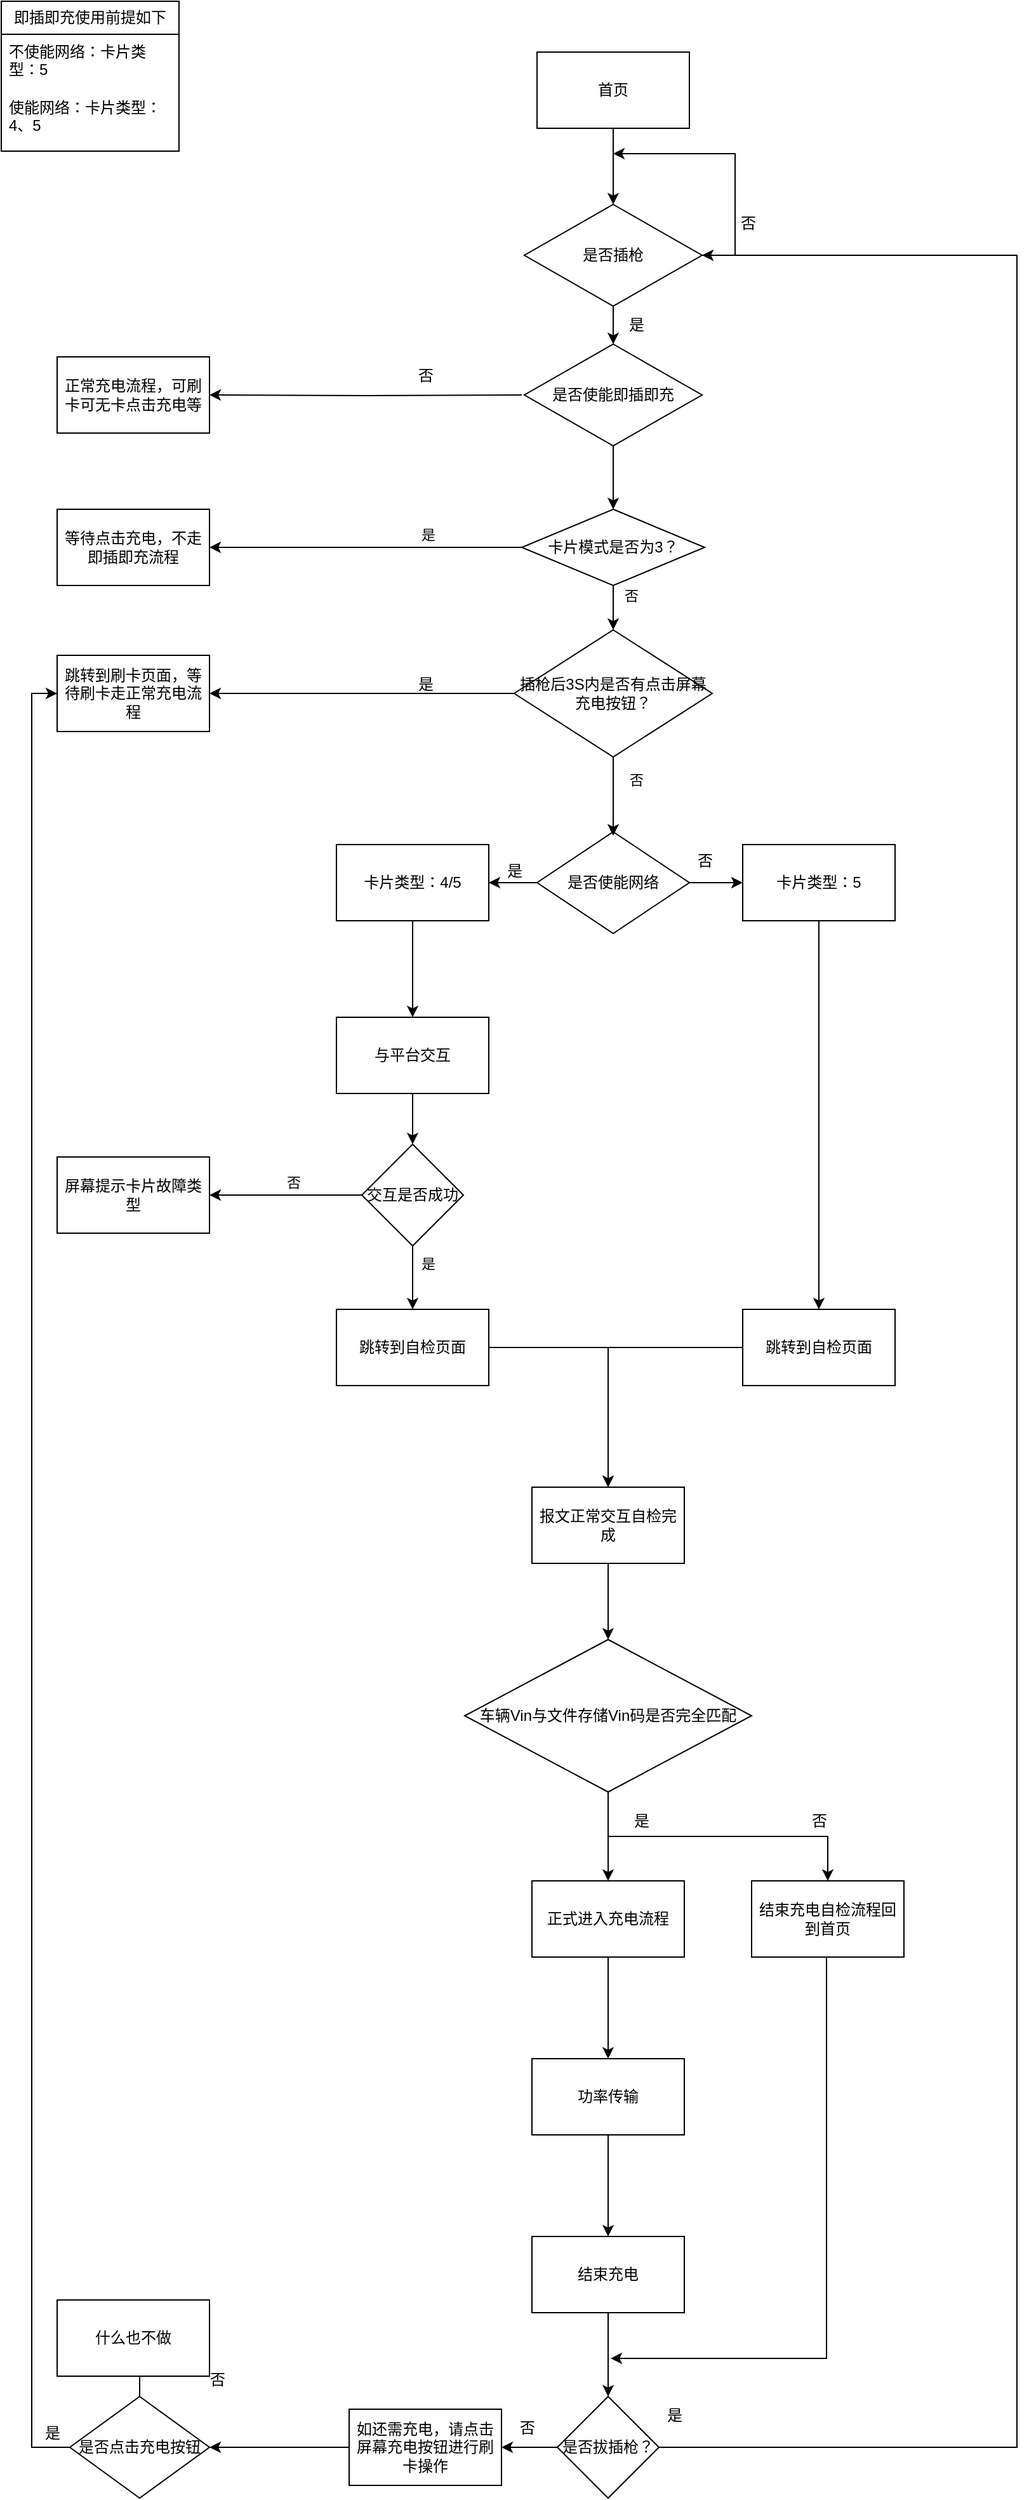 <mxfile version="26.1.0">
  <diagram name="第 1 页" id="9cIVjtcakUyVUGA3XNN7">
    <mxGraphModel dx="2683" dy="1280" grid="1" gridSize="10" guides="1" tooltips="1" connect="1" arrows="1" fold="1" page="1" pageScale="1" pageWidth="827" pageHeight="1169" math="0" shadow="0">
      <root>
        <mxCell id="0" />
        <mxCell id="1" parent="0" />
        <mxCell id="ppGhZPvesxdBHtW0obNA-3" value="即插即充使用前提如下" style="swimlane;fontStyle=0;childLayout=stackLayout;horizontal=1;startSize=26;fillColor=none;horizontalStack=0;resizeParent=1;resizeParentMax=0;resizeLast=0;collapsible=1;marginBottom=0;whiteSpace=wrap;html=1;" vertex="1" parent="1">
          <mxGeometry y="10" width="140" height="118" as="geometry" />
        </mxCell>
        <mxCell id="ppGhZPvesxdBHtW0obNA-4" value="不使能网络：卡片类型：5" style="text;strokeColor=none;fillColor=none;align=left;verticalAlign=top;spacingLeft=4;spacingRight=4;overflow=hidden;rotatable=0;points=[[0,0.5],[1,0.5]];portConstraint=eastwest;whiteSpace=wrap;html=1;" vertex="1" parent="ppGhZPvesxdBHtW0obNA-3">
          <mxGeometry y="26" width="140" height="44" as="geometry" />
        </mxCell>
        <mxCell id="ppGhZPvesxdBHtW0obNA-7" value="使能网络：卡片类型：4、5" style="text;strokeColor=none;fillColor=none;align=left;verticalAlign=top;spacingLeft=4;spacingRight=4;overflow=hidden;rotatable=0;points=[[0,0.5],[1,0.5]];portConstraint=eastwest;whiteSpace=wrap;html=1;" vertex="1" parent="ppGhZPvesxdBHtW0obNA-3">
          <mxGeometry y="70" width="140" height="48" as="geometry" />
        </mxCell>
        <mxCell id="ppGhZPvesxdBHtW0obNA-15" value="首页" style="rounded=0;whiteSpace=wrap;html=1;" vertex="1" parent="1">
          <mxGeometry x="422" y="50" width="120" height="60" as="geometry" />
        </mxCell>
        <mxCell id="ppGhZPvesxdBHtW0obNA-119" value="" style="edgeStyle=orthogonalEdgeStyle;rounded=0;orthogonalLoop=1;jettySize=auto;html=1;exitX=0.5;exitY=1;exitDx=0;exitDy=0;" edge="1" parent="1" source="ppGhZPvesxdBHtW0obNA-15" target="ppGhZPvesxdBHtW0obNA-118">
          <mxGeometry relative="1" as="geometry">
            <mxPoint x="482" y="210" as="sourcePoint" />
          </mxGeometry>
        </mxCell>
        <mxCell id="ppGhZPvesxdBHtW0obNA-29" value="" style="edgeStyle=orthogonalEdgeStyle;rounded=0;orthogonalLoop=1;jettySize=auto;html=1;" edge="1" parent="1" source="ppGhZPvesxdBHtW0obNA-22" target="ppGhZPvesxdBHtW0obNA-28">
          <mxGeometry relative="1" as="geometry" />
        </mxCell>
        <mxCell id="ppGhZPvesxdBHtW0obNA-31" value="" style="edgeStyle=orthogonalEdgeStyle;rounded=0;orthogonalLoop=1;jettySize=auto;html=1;" edge="1" parent="1" source="ppGhZPvesxdBHtW0obNA-22" target="ppGhZPvesxdBHtW0obNA-30">
          <mxGeometry relative="1" as="geometry" />
        </mxCell>
        <mxCell id="ppGhZPvesxdBHtW0obNA-22" value="是否使能网络" style="rhombus;whiteSpace=wrap;html=1;rounded=0;" vertex="1" parent="1">
          <mxGeometry x="422" y="664" width="120" height="80" as="geometry" />
        </mxCell>
        <mxCell id="ppGhZPvesxdBHtW0obNA-140" style="edgeStyle=orthogonalEdgeStyle;rounded=0;orthogonalLoop=1;jettySize=auto;html=1;entryX=0.5;entryY=0;entryDx=0;entryDy=0;" edge="1" parent="1" source="ppGhZPvesxdBHtW0obNA-28" target="ppGhZPvesxdBHtW0obNA-59">
          <mxGeometry relative="1" as="geometry" />
        </mxCell>
        <mxCell id="ppGhZPvesxdBHtW0obNA-28" value="卡片类型：5" style="rounded=0;whiteSpace=wrap;html=1;" vertex="1" parent="1">
          <mxGeometry x="584" y="674" width="120" height="60" as="geometry" />
        </mxCell>
        <mxCell id="ppGhZPvesxdBHtW0obNA-37" value="" style="edgeStyle=orthogonalEdgeStyle;rounded=0;orthogonalLoop=1;jettySize=auto;html=1;entryX=0.5;entryY=0;entryDx=0;entryDy=0;" edge="1" parent="1" source="ppGhZPvesxdBHtW0obNA-30" target="ppGhZPvesxdBHtW0obNA-38">
          <mxGeometry relative="1" as="geometry">
            <mxPoint x="324" y="800" as="targetPoint" />
          </mxGeometry>
        </mxCell>
        <mxCell id="ppGhZPvesxdBHtW0obNA-30" value="卡片类型：4/5" style="whiteSpace=wrap;html=1;rounded=0;" vertex="1" parent="1">
          <mxGeometry x="264" y="674" width="120" height="60" as="geometry" />
        </mxCell>
        <mxCell id="ppGhZPvesxdBHtW0obNA-34" value="否" style="text;html=1;align=center;verticalAlign=middle;resizable=0;points=[];autosize=1;strokeColor=none;fillColor=none;" vertex="1" parent="1">
          <mxGeometry x="534" y="672" width="40" height="30" as="geometry" />
        </mxCell>
        <mxCell id="ppGhZPvesxdBHtW0obNA-35" value="是" style="text;html=1;align=center;verticalAlign=middle;resizable=0;points=[];autosize=1;strokeColor=none;fillColor=none;" vertex="1" parent="1">
          <mxGeometry x="384" y="680" width="40" height="30" as="geometry" />
        </mxCell>
        <mxCell id="ppGhZPvesxdBHtW0obNA-46" value="" style="edgeStyle=orthogonalEdgeStyle;rounded=0;orthogonalLoop=1;jettySize=auto;html=1;" edge="1" parent="1" source="ppGhZPvesxdBHtW0obNA-38" target="ppGhZPvesxdBHtW0obNA-45">
          <mxGeometry relative="1" as="geometry" />
        </mxCell>
        <mxCell id="ppGhZPvesxdBHtW0obNA-38" value="与平台交互" style="whiteSpace=wrap;html=1;rounded=0;" vertex="1" parent="1">
          <mxGeometry x="264" y="810" width="120" height="60" as="geometry" />
        </mxCell>
        <mxCell id="ppGhZPvesxdBHtW0obNA-48" value="" style="edgeStyle=orthogonalEdgeStyle;rounded=0;orthogonalLoop=1;jettySize=auto;html=1;" edge="1" parent="1" source="ppGhZPvesxdBHtW0obNA-45" target="ppGhZPvesxdBHtW0obNA-47">
          <mxGeometry relative="1" as="geometry" />
        </mxCell>
        <mxCell id="ppGhZPvesxdBHtW0obNA-127" value="是" style="edgeLabel;html=1;align=center;verticalAlign=middle;resizable=0;points=[];" vertex="1" connectable="0" parent="ppGhZPvesxdBHtW0obNA-48">
          <mxGeometry x="-0.44" y="3" relative="1" as="geometry">
            <mxPoint x="9" as="offset" />
          </mxGeometry>
        </mxCell>
        <mxCell id="ppGhZPvesxdBHtW0obNA-50" value="" style="edgeStyle=orthogonalEdgeStyle;rounded=0;orthogonalLoop=1;jettySize=auto;html=1;" edge="1" parent="1" source="ppGhZPvesxdBHtW0obNA-45" target="ppGhZPvesxdBHtW0obNA-49">
          <mxGeometry relative="1" as="geometry" />
        </mxCell>
        <mxCell id="ppGhZPvesxdBHtW0obNA-126" value="否" style="edgeLabel;html=1;align=center;verticalAlign=middle;resizable=0;points=[];" vertex="1" connectable="0" parent="ppGhZPvesxdBHtW0obNA-50">
          <mxGeometry x="-0.1" y="-3" relative="1" as="geometry">
            <mxPoint y="-7" as="offset" />
          </mxGeometry>
        </mxCell>
        <mxCell id="ppGhZPvesxdBHtW0obNA-45" value="交互是否成功" style="rhombus;whiteSpace=wrap;html=1;rounded=0;" vertex="1" parent="1">
          <mxGeometry x="284" y="910" width="80" height="80" as="geometry" />
        </mxCell>
        <mxCell id="ppGhZPvesxdBHtW0obNA-61" value="" style="edgeStyle=orthogonalEdgeStyle;rounded=0;orthogonalLoop=1;jettySize=auto;html=1;" edge="1" parent="1" source="ppGhZPvesxdBHtW0obNA-47" target="ppGhZPvesxdBHtW0obNA-60">
          <mxGeometry relative="1" as="geometry" />
        </mxCell>
        <mxCell id="ppGhZPvesxdBHtW0obNA-47" value="跳转到自检页面" style="whiteSpace=wrap;html=1;rounded=0;" vertex="1" parent="1">
          <mxGeometry x="264" y="1040" width="120" height="60" as="geometry" />
        </mxCell>
        <mxCell id="ppGhZPvesxdBHtW0obNA-49" value="屏幕提示卡片故障类型" style="whiteSpace=wrap;html=1;rounded=0;" vertex="1" parent="1">
          <mxGeometry x="44" y="920" width="120" height="60" as="geometry" />
        </mxCell>
        <mxCell id="ppGhZPvesxdBHtW0obNA-58" value="&lt;br&gt;&lt;div&gt;&lt;br&gt;&lt;/div&gt;" style="text;html=1;align=center;verticalAlign=middle;resizable=0;points=[];autosize=1;strokeColor=none;fillColor=none;" vertex="1" parent="1">
          <mxGeometry x="518" y="799" width="20" height="40" as="geometry" />
        </mxCell>
        <mxCell id="ppGhZPvesxdBHtW0obNA-62" style="edgeStyle=orthogonalEdgeStyle;rounded=0;orthogonalLoop=1;jettySize=auto;html=1;entryX=0.5;entryY=0;entryDx=0;entryDy=0;" edge="1" parent="1" source="ppGhZPvesxdBHtW0obNA-59" target="ppGhZPvesxdBHtW0obNA-60">
          <mxGeometry relative="1" as="geometry" />
        </mxCell>
        <mxCell id="ppGhZPvesxdBHtW0obNA-59" value="跳转到自检页面" style="whiteSpace=wrap;html=1;rounded=0;" vertex="1" parent="1">
          <mxGeometry x="584" y="1040" width="120" height="60" as="geometry" />
        </mxCell>
        <mxCell id="ppGhZPvesxdBHtW0obNA-66" value="" style="edgeStyle=orthogonalEdgeStyle;rounded=0;orthogonalLoop=1;jettySize=auto;html=1;" edge="1" parent="1" source="ppGhZPvesxdBHtW0obNA-60" target="ppGhZPvesxdBHtW0obNA-65">
          <mxGeometry relative="1" as="geometry" />
        </mxCell>
        <mxCell id="ppGhZPvesxdBHtW0obNA-60" value="报文正常交互自检完成" style="rounded=0;whiteSpace=wrap;html=1;" vertex="1" parent="1">
          <mxGeometry x="418" y="1180" width="120" height="60" as="geometry" />
        </mxCell>
        <mxCell id="ppGhZPvesxdBHtW0obNA-68" value="" style="edgeStyle=orthogonalEdgeStyle;rounded=0;orthogonalLoop=1;jettySize=auto;html=1;" edge="1" parent="1" source="ppGhZPvesxdBHtW0obNA-65" target="ppGhZPvesxdBHtW0obNA-67">
          <mxGeometry relative="1" as="geometry" />
        </mxCell>
        <mxCell id="ppGhZPvesxdBHtW0obNA-70" value="" style="edgeStyle=orthogonalEdgeStyle;rounded=0;orthogonalLoop=1;jettySize=auto;html=1;" edge="1" parent="1" source="ppGhZPvesxdBHtW0obNA-65" target="ppGhZPvesxdBHtW0obNA-69">
          <mxGeometry relative="1" as="geometry" />
        </mxCell>
        <mxCell id="ppGhZPvesxdBHtW0obNA-65" value="车辆Vin与文件存储Vin码是否完全匹配" style="rhombus;whiteSpace=wrap;html=1;rounded=0;" vertex="1" parent="1">
          <mxGeometry x="365" y="1300" width="226" height="120" as="geometry" />
        </mxCell>
        <mxCell id="ppGhZPvesxdBHtW0obNA-78" value="" style="edgeStyle=orthogonalEdgeStyle;rounded=0;orthogonalLoop=1;jettySize=auto;html=1;" edge="1" parent="1" source="ppGhZPvesxdBHtW0obNA-67" target="ppGhZPvesxdBHtW0obNA-77">
          <mxGeometry relative="1" as="geometry" />
        </mxCell>
        <mxCell id="ppGhZPvesxdBHtW0obNA-67" value="正式进入充电流程" style="whiteSpace=wrap;html=1;rounded=0;" vertex="1" parent="1">
          <mxGeometry x="418" y="1490" width="120" height="60" as="geometry" />
        </mxCell>
        <mxCell id="ppGhZPvesxdBHtW0obNA-116" style="edgeStyle=orthogonalEdgeStyle;rounded=0;orthogonalLoop=1;jettySize=auto;html=1;exitX=0.5;exitY=1;exitDx=0;exitDy=0;" edge="1" parent="1" source="ppGhZPvesxdBHtW0obNA-69">
          <mxGeometry relative="1" as="geometry">
            <mxPoint x="480" y="1866" as="targetPoint" />
            <Array as="points">
              <mxPoint x="650" y="1550" />
              <mxPoint x="650" y="1866" />
            </Array>
          </mxGeometry>
        </mxCell>
        <mxCell id="ppGhZPvesxdBHtW0obNA-69" value="结束充电自检流程回到首页" style="whiteSpace=wrap;html=1;rounded=0;" vertex="1" parent="1">
          <mxGeometry x="591" y="1490" width="120" height="60" as="geometry" />
        </mxCell>
        <mxCell id="ppGhZPvesxdBHtW0obNA-71" value="是" style="text;html=1;align=center;verticalAlign=middle;resizable=0;points=[];autosize=1;strokeColor=none;fillColor=none;" vertex="1" parent="1">
          <mxGeometry x="484" y="1428" width="40" height="30" as="geometry" />
        </mxCell>
        <mxCell id="ppGhZPvesxdBHtW0obNA-72" value="否" style="text;html=1;align=center;verticalAlign=middle;resizable=0;points=[];autosize=1;strokeColor=none;fillColor=none;" vertex="1" parent="1">
          <mxGeometry x="624" y="1428" width="40" height="30" as="geometry" />
        </mxCell>
        <mxCell id="ppGhZPvesxdBHtW0obNA-80" value="" style="edgeStyle=orthogonalEdgeStyle;rounded=0;orthogonalLoop=1;jettySize=auto;html=1;" edge="1" parent="1" source="ppGhZPvesxdBHtW0obNA-77" target="ppGhZPvesxdBHtW0obNA-79">
          <mxGeometry relative="1" as="geometry" />
        </mxCell>
        <mxCell id="ppGhZPvesxdBHtW0obNA-77" value="功率传输" style="whiteSpace=wrap;html=1;rounded=0;" vertex="1" parent="1">
          <mxGeometry x="418" y="1630" width="120" height="60" as="geometry" />
        </mxCell>
        <mxCell id="ppGhZPvesxdBHtW0obNA-103" value="" style="edgeStyle=orthogonalEdgeStyle;rounded=0;orthogonalLoop=1;jettySize=auto;html=1;" edge="1" parent="1" source="ppGhZPvesxdBHtW0obNA-79" target="ppGhZPvesxdBHtW0obNA-102">
          <mxGeometry relative="1" as="geometry" />
        </mxCell>
        <mxCell id="ppGhZPvesxdBHtW0obNA-79" value="结束充电" style="whiteSpace=wrap;html=1;rounded=0;" vertex="1" parent="1">
          <mxGeometry x="418" y="1770" width="120" height="60" as="geometry" />
        </mxCell>
        <mxCell id="ppGhZPvesxdBHtW0obNA-89" value="" style="edgeStyle=orthogonalEdgeStyle;rounded=0;orthogonalLoop=1;jettySize=auto;html=1;" edge="1" parent="1" source="ppGhZPvesxdBHtW0obNA-84" target="ppGhZPvesxdBHtW0obNA-88">
          <mxGeometry relative="1" as="geometry" />
        </mxCell>
        <mxCell id="ppGhZPvesxdBHtW0obNA-90" value="是" style="edgeLabel;html=1;align=center;verticalAlign=middle;resizable=0;points=[];" vertex="1" connectable="0" parent="ppGhZPvesxdBHtW0obNA-89">
          <mxGeometry x="-0.431" y="-4" relative="1" as="geometry">
            <mxPoint x="-4" y="-6" as="offset" />
          </mxGeometry>
        </mxCell>
        <mxCell id="ppGhZPvesxdBHtW0obNA-94" value="" style="edgeStyle=orthogonalEdgeStyle;rounded=0;orthogonalLoop=1;jettySize=auto;html=1;" edge="1" parent="1" source="ppGhZPvesxdBHtW0obNA-84" target="ppGhZPvesxdBHtW0obNA-93">
          <mxGeometry relative="1" as="geometry" />
        </mxCell>
        <mxCell id="ppGhZPvesxdBHtW0obNA-95" value="否" style="edgeLabel;html=1;align=center;verticalAlign=middle;resizable=0;points=[];" vertex="1" connectable="0" parent="ppGhZPvesxdBHtW0obNA-94">
          <mxGeometry x="-0.64" y="4" relative="1" as="geometry">
            <mxPoint x="10" as="offset" />
          </mxGeometry>
        </mxCell>
        <mxCell id="ppGhZPvesxdBHtW0obNA-84" value="卡片模式是否为3？" style="rhombus;whiteSpace=wrap;html=1;rounded=0;" vertex="1" parent="1">
          <mxGeometry x="410" y="410" width="144" height="60" as="geometry" />
        </mxCell>
        <mxCell id="ppGhZPvesxdBHtW0obNA-88" value="等待点击充电，不走即插即充流程" style="whiteSpace=wrap;html=1;rounded=0;" vertex="1" parent="1">
          <mxGeometry x="44" y="410" width="120" height="60" as="geometry" />
        </mxCell>
        <mxCell id="ppGhZPvesxdBHtW0obNA-100" value="" style="edgeStyle=orthogonalEdgeStyle;rounded=0;orthogonalLoop=1;jettySize=auto;html=1;exitX=0;exitY=0.5;exitDx=0;exitDy=0;" edge="1" parent="1" source="ppGhZPvesxdBHtW0obNA-93" target="ppGhZPvesxdBHtW0obNA-99">
          <mxGeometry relative="1" as="geometry">
            <mxPoint x="406" y="565" as="sourcePoint" />
            <Array as="points" />
          </mxGeometry>
        </mxCell>
        <mxCell id="ppGhZPvesxdBHtW0obNA-136" style="edgeStyle=orthogonalEdgeStyle;rounded=0;orthogonalLoop=1;jettySize=auto;html=1;entryX=0.5;entryY=0.075;entryDx=0;entryDy=0;entryPerimeter=0;" edge="1" parent="1">
          <mxGeometry relative="1" as="geometry">
            <mxPoint x="482" y="667" as="targetPoint" />
            <mxPoint x="482" y="602" as="sourcePoint" />
          </mxGeometry>
        </mxCell>
        <mxCell id="ppGhZPvesxdBHtW0obNA-139" value="否" style="edgeLabel;html=1;align=center;verticalAlign=middle;resizable=0;points=[];" vertex="1" connectable="0" parent="ppGhZPvesxdBHtW0obNA-136">
          <mxGeometry x="-0.361" y="2" relative="1" as="geometry">
            <mxPoint x="16" as="offset" />
          </mxGeometry>
        </mxCell>
        <mxCell id="ppGhZPvesxdBHtW0obNA-93" value="插枪后3S内是否有点击屏幕充电按钮？" style="rhombus;whiteSpace=wrap;html=1;rounded=0;" vertex="1" parent="1">
          <mxGeometry x="404" y="505" width="156" height="100" as="geometry" />
        </mxCell>
        <mxCell id="ppGhZPvesxdBHtW0obNA-99" value="跳转到刷卡页面，等待刷卡走正常充电流程" style="whiteSpace=wrap;html=1;rounded=0;" vertex="1" parent="1">
          <mxGeometry x="44" y="525" width="120" height="60" as="geometry" />
        </mxCell>
        <mxCell id="ppGhZPvesxdBHtW0obNA-101" value="是" style="text;html=1;align=center;verticalAlign=middle;resizable=0;points=[];autosize=1;strokeColor=none;fillColor=none;" vertex="1" parent="1">
          <mxGeometry x="314" y="533" width="40" height="30" as="geometry" />
        </mxCell>
        <mxCell id="ppGhZPvesxdBHtW0obNA-109" style="edgeStyle=orthogonalEdgeStyle;rounded=0;orthogonalLoop=1;jettySize=auto;html=1;entryX=0;entryY=0.5;entryDx=0;entryDy=0;exitX=0;exitY=0.5;exitDx=0;exitDy=0;" edge="1" parent="1" source="ppGhZPvesxdBHtW0obNA-141" target="ppGhZPvesxdBHtW0obNA-99">
          <mxGeometry relative="1" as="geometry">
            <mxPoint x="310" y="2060" as="sourcePoint" />
          </mxGeometry>
        </mxCell>
        <mxCell id="ppGhZPvesxdBHtW0obNA-113" value="" style="edgeStyle=orthogonalEdgeStyle;rounded=0;orthogonalLoop=1;jettySize=auto;html=1;" edge="1" parent="1" source="ppGhZPvesxdBHtW0obNA-102" target="ppGhZPvesxdBHtW0obNA-112">
          <mxGeometry relative="1" as="geometry" />
        </mxCell>
        <mxCell id="ppGhZPvesxdBHtW0obNA-138" style="edgeStyle=orthogonalEdgeStyle;rounded=0;orthogonalLoop=1;jettySize=auto;html=1;entryX=1;entryY=0.5;entryDx=0;entryDy=0;" edge="1" parent="1" source="ppGhZPvesxdBHtW0obNA-102" target="ppGhZPvesxdBHtW0obNA-118">
          <mxGeometry relative="1" as="geometry">
            <Array as="points">
              <mxPoint x="800" y="1936" />
              <mxPoint x="800" y="210" />
            </Array>
          </mxGeometry>
        </mxCell>
        <mxCell id="ppGhZPvesxdBHtW0obNA-102" value="是否拔插枪？" style="rhombus;whiteSpace=wrap;html=1;rounded=0;" vertex="1" parent="1">
          <mxGeometry x="438" y="1896" width="80" height="80" as="geometry" />
        </mxCell>
        <mxCell id="ppGhZPvesxdBHtW0obNA-108" value="否" style="text;html=1;align=center;verticalAlign=middle;resizable=0;points=[];autosize=1;strokeColor=none;fillColor=none;" vertex="1" parent="1">
          <mxGeometry x="394" y="1906" width="40" height="30" as="geometry" />
        </mxCell>
        <mxCell id="ppGhZPvesxdBHtW0obNA-142" style="edgeStyle=orthogonalEdgeStyle;rounded=0;orthogonalLoop=1;jettySize=auto;html=1;entryX=1;entryY=0.5;entryDx=0;entryDy=0;" edge="1" parent="1" source="ppGhZPvesxdBHtW0obNA-112" target="ppGhZPvesxdBHtW0obNA-141">
          <mxGeometry relative="1" as="geometry" />
        </mxCell>
        <mxCell id="ppGhZPvesxdBHtW0obNA-112" value="如还需充电，请点击屏幕充电按钮进行刷卡操作" style="whiteSpace=wrap;html=1;rounded=0;" vertex="1" parent="1">
          <mxGeometry x="274" y="1906" width="120" height="60" as="geometry" />
        </mxCell>
        <mxCell id="ppGhZPvesxdBHtW0obNA-115" value="是" style="text;html=1;align=center;verticalAlign=middle;resizable=0;points=[];autosize=1;strokeColor=none;fillColor=none;" vertex="1" parent="1">
          <mxGeometry x="510" y="1896" width="40" height="30" as="geometry" />
        </mxCell>
        <mxCell id="ppGhZPvesxdBHtW0obNA-120" value="" style="edgeStyle=orthogonalEdgeStyle;rounded=0;orthogonalLoop=1;jettySize=auto;html=1;entryX=0.5;entryY=0;entryDx=0;entryDy=0;" edge="1" parent="1" source="ppGhZPvesxdBHtW0obNA-118">
          <mxGeometry relative="1" as="geometry">
            <mxPoint x="482" y="280" as="targetPoint" />
          </mxGeometry>
        </mxCell>
        <mxCell id="ppGhZPvesxdBHtW0obNA-128" style="edgeStyle=orthogonalEdgeStyle;rounded=0;orthogonalLoop=1;jettySize=auto;html=1;exitX=1;exitY=0.5;exitDx=0;exitDy=0;" edge="1" parent="1" source="ppGhZPvesxdBHtW0obNA-118">
          <mxGeometry relative="1" as="geometry">
            <mxPoint x="482" y="130" as="targetPoint" />
            <Array as="points">
              <mxPoint x="578" y="210" />
              <mxPoint x="578" y="130" />
            </Array>
          </mxGeometry>
        </mxCell>
        <mxCell id="ppGhZPvesxdBHtW0obNA-132" value="" style="edgeStyle=orthogonalEdgeStyle;rounded=0;orthogonalLoop=1;jettySize=auto;html=1;" edge="1" parent="1" target="ppGhZPvesxdBHtW0obNA-131">
          <mxGeometry relative="1" as="geometry">
            <mxPoint x="410" y="320" as="sourcePoint" />
          </mxGeometry>
        </mxCell>
        <mxCell id="ppGhZPvesxdBHtW0obNA-118" value="是否插枪" style="rhombus;whiteSpace=wrap;html=1;rounded=0;" vertex="1" parent="1">
          <mxGeometry x="412" y="170" width="140" height="80" as="geometry" />
        </mxCell>
        <mxCell id="ppGhZPvesxdBHtW0obNA-122" value="是" style="text;html=1;align=center;verticalAlign=middle;resizable=0;points=[];autosize=1;strokeColor=none;fillColor=none;" vertex="1" parent="1">
          <mxGeometry x="480" y="250" width="40" height="30" as="geometry" />
        </mxCell>
        <mxCell id="ppGhZPvesxdBHtW0obNA-131" value="正常充电流程，可刷卡可无卡点击充电等" style="whiteSpace=wrap;html=1;rounded=0;" vertex="1" parent="1">
          <mxGeometry x="44" y="290" width="120" height="60" as="geometry" />
        </mxCell>
        <mxCell id="ppGhZPvesxdBHtW0obNA-133" value="否" style="text;html=1;align=center;verticalAlign=middle;resizable=0;points=[];autosize=1;strokeColor=none;fillColor=none;" vertex="1" parent="1">
          <mxGeometry x="314" y="290" width="40" height="30" as="geometry" />
        </mxCell>
        <mxCell id="ppGhZPvesxdBHtW0obNA-135" style="edgeStyle=orthogonalEdgeStyle;rounded=0;orthogonalLoop=1;jettySize=auto;html=1;entryX=0.5;entryY=0;entryDx=0;entryDy=0;" edge="1" parent="1" source="ppGhZPvesxdBHtW0obNA-134" target="ppGhZPvesxdBHtW0obNA-84">
          <mxGeometry relative="1" as="geometry" />
        </mxCell>
        <mxCell id="ppGhZPvesxdBHtW0obNA-134" value="是否使能即插即充" style="rhombus;whiteSpace=wrap;html=1;rounded=0;" vertex="1" parent="1">
          <mxGeometry x="412" y="280" width="140" height="80" as="geometry" />
        </mxCell>
        <mxCell id="ppGhZPvesxdBHtW0obNA-137" value="否" style="text;html=1;align=center;verticalAlign=middle;resizable=0;points=[];autosize=1;strokeColor=none;fillColor=none;" vertex="1" parent="1">
          <mxGeometry x="568" y="170" width="40" height="30" as="geometry" />
        </mxCell>
        <mxCell id="ppGhZPvesxdBHtW0obNA-145" value="" style="edgeStyle=orthogonalEdgeStyle;rounded=0;orthogonalLoop=1;jettySize=auto;html=1;" edge="1" parent="1" source="ppGhZPvesxdBHtW0obNA-141" target="ppGhZPvesxdBHtW0obNA-144">
          <mxGeometry relative="1" as="geometry" />
        </mxCell>
        <mxCell id="ppGhZPvesxdBHtW0obNA-141" value="是否点击充电按钮" style="rhombus;whiteSpace=wrap;html=1;" vertex="1" parent="1">
          <mxGeometry x="54" y="1896" width="110" height="80" as="geometry" />
        </mxCell>
        <mxCell id="ppGhZPvesxdBHtW0obNA-143" value="是" style="text;html=1;align=center;verticalAlign=middle;resizable=0;points=[];autosize=1;strokeColor=none;fillColor=none;" vertex="1" parent="1">
          <mxGeometry x="20" y="1910" width="40" height="30" as="geometry" />
        </mxCell>
        <mxCell id="ppGhZPvesxdBHtW0obNA-144" value="什么也不做" style="whiteSpace=wrap;html=1;" vertex="1" parent="1">
          <mxGeometry x="44" y="1820" width="120" height="60" as="geometry" />
        </mxCell>
        <mxCell id="ppGhZPvesxdBHtW0obNA-146" value="否" style="text;html=1;align=center;verticalAlign=middle;resizable=0;points=[];autosize=1;strokeColor=none;fillColor=none;" vertex="1" parent="1">
          <mxGeometry x="150" y="1868" width="40" height="30" as="geometry" />
        </mxCell>
      </root>
    </mxGraphModel>
  </diagram>
</mxfile>
